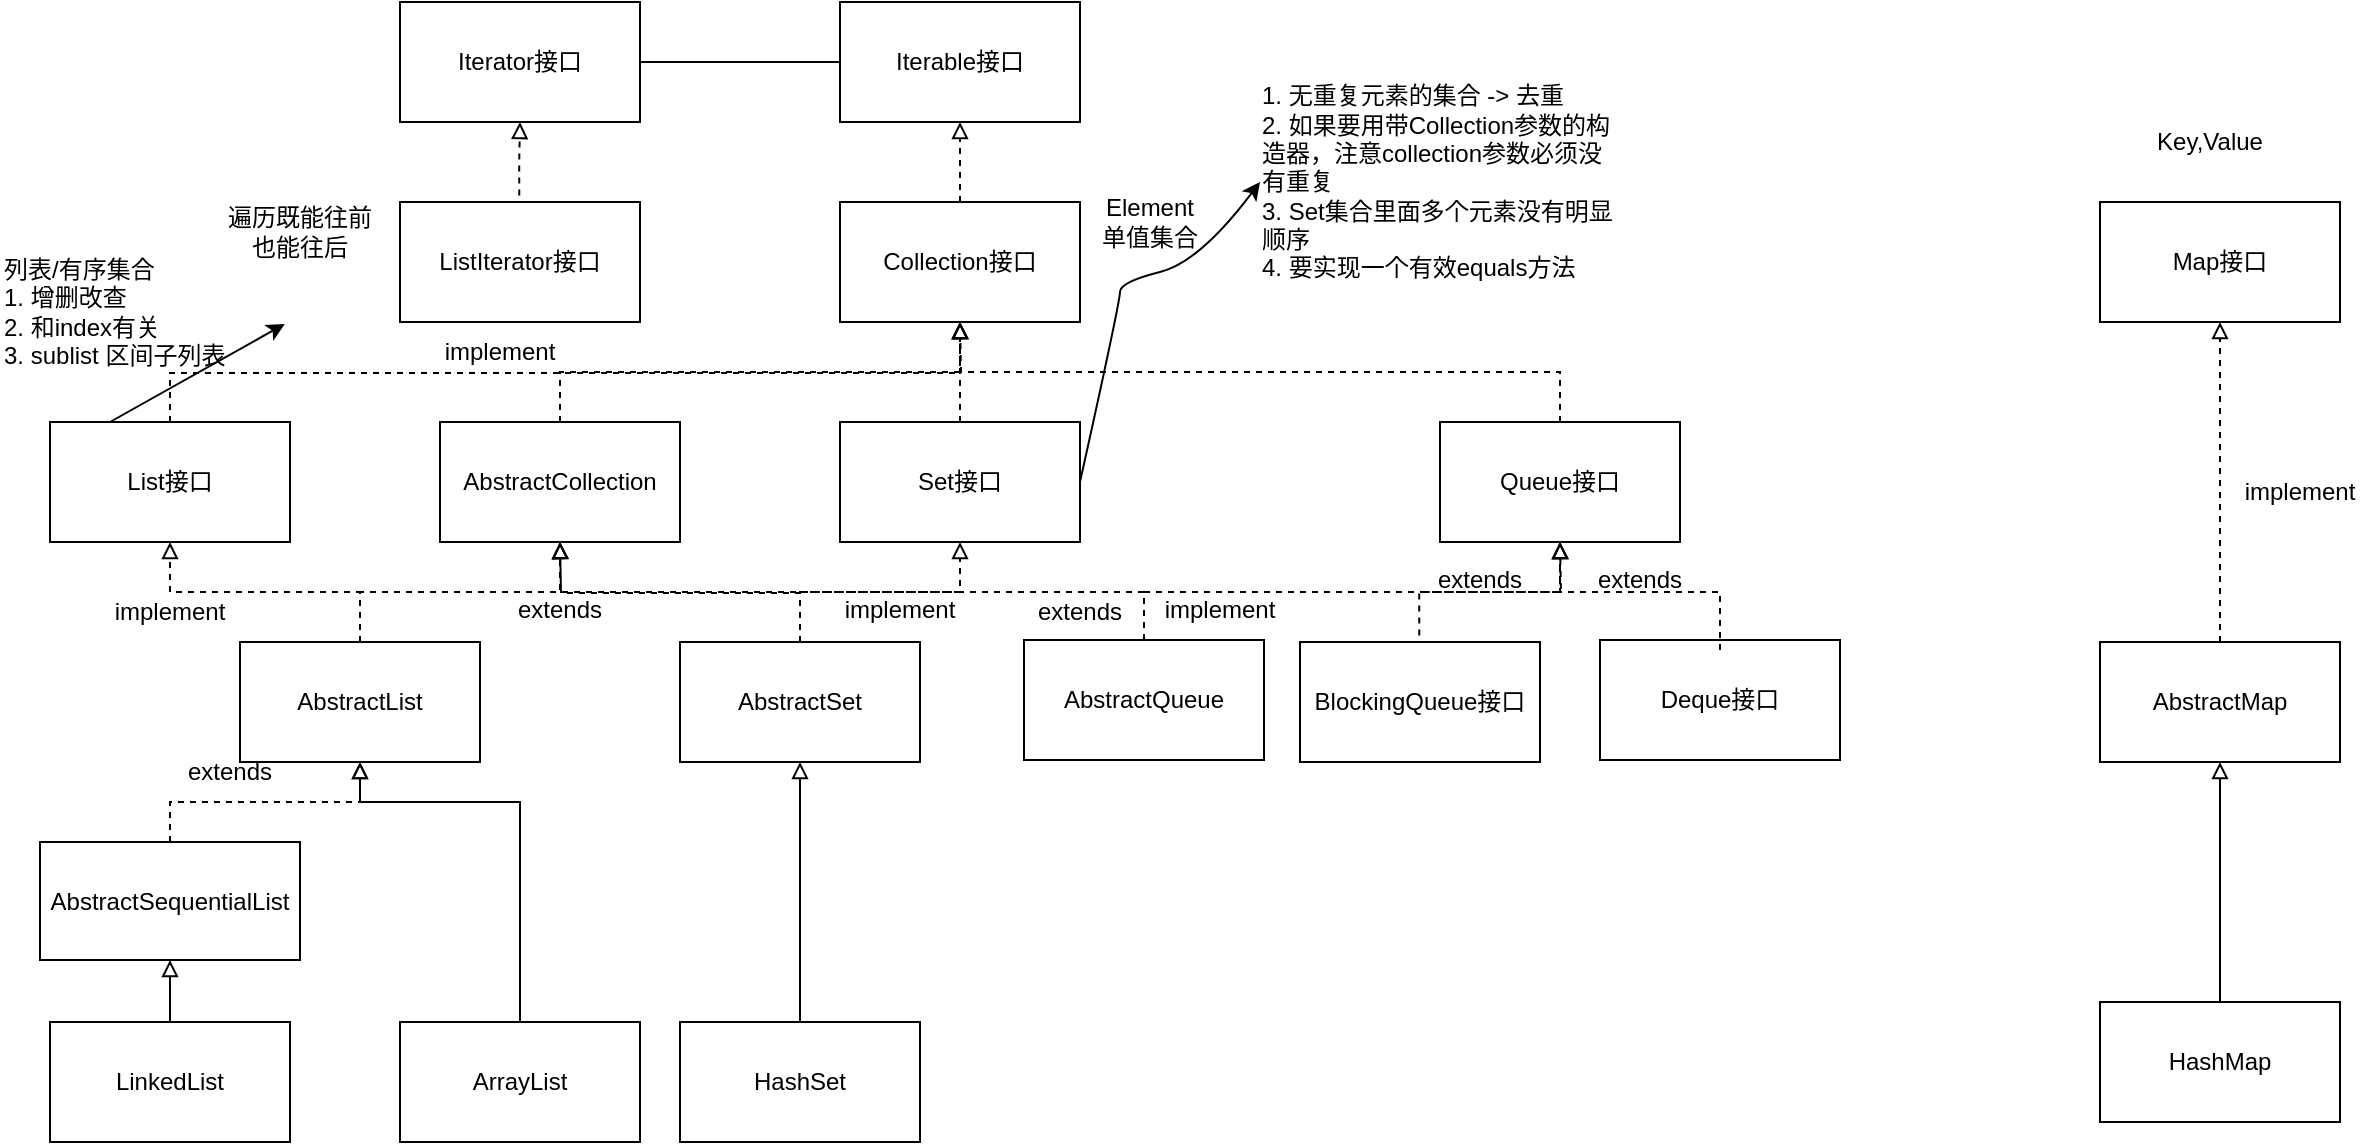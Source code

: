 <mxfile version="20.8.13" type="github">
  <diagram id="C5RBs43oDa-KdzZeNtuy" name="Page-1">
    <mxGraphModel dx="2157" dy="552" grid="1" gridSize="10" guides="1" tooltips="1" connect="1" arrows="1" fold="1" page="1" pageScale="1" pageWidth="1169" pageHeight="827" math="0" shadow="0">
      <root>
        <mxCell id="WIyWlLk6GJQsqaUBKTNV-0" />
        <mxCell id="WIyWlLk6GJQsqaUBKTNV-1" parent="WIyWlLk6GJQsqaUBKTNV-0" />
        <mxCell id="bvuR1n_GZRdcSdBYCqAq-15" value="" style="endArrow=block;endFill=0;shadow=0;strokeWidth=1;rounded=0;edgeStyle=orthogonalEdgeStyle;elbow=vertical;dashed=1;exitX=0.5;exitY=0;exitDx=0;exitDy=0;" edge="1" parent="WIyWlLk6GJQsqaUBKTNV-1" source="bvuR1n_GZRdcSdBYCqAq-23">
          <mxGeometry width="160" relative="1" as="geometry">
            <mxPoint x="300" y="300" as="sourcePoint" />
            <mxPoint x="220" y="270" as="targetPoint" />
          </mxGeometry>
        </mxCell>
        <mxCell id="bvuR1n_GZRdcSdBYCqAq-17" value="Collection接口" style="rounded=0;whiteSpace=wrap;html=1;" vertex="1" parent="WIyWlLk6GJQsqaUBKTNV-1">
          <mxGeometry x="160" y="210" width="120" height="60" as="geometry" />
        </mxCell>
        <mxCell id="bvuR1n_GZRdcSdBYCqAq-19" value="Map接口" style="rounded=0;whiteSpace=wrap;html=1;" vertex="1" parent="WIyWlLk6GJQsqaUBKTNV-1">
          <mxGeometry x="790" y="210" width="120" height="60" as="geometry" />
        </mxCell>
        <mxCell id="bvuR1n_GZRdcSdBYCqAq-20" value="Element&lt;br&gt;单值集合" style="text;html=1;strokeColor=none;fillColor=none;align=center;verticalAlign=middle;whiteSpace=wrap;rounded=0;" vertex="1" parent="WIyWlLk6GJQsqaUBKTNV-1">
          <mxGeometry x="280" y="210" width="70" height="20" as="geometry" />
        </mxCell>
        <mxCell id="bvuR1n_GZRdcSdBYCqAq-21" value="Key,Value" style="text;html=1;strokeColor=none;fillColor=none;align=center;verticalAlign=middle;whiteSpace=wrap;rounded=0;" vertex="1" parent="WIyWlLk6GJQsqaUBKTNV-1">
          <mxGeometry x="810" y="170" width="70" height="20" as="geometry" />
        </mxCell>
        <mxCell id="bvuR1n_GZRdcSdBYCqAq-22" value="List接口" style="rounded=0;whiteSpace=wrap;html=1;" vertex="1" parent="WIyWlLk6GJQsqaUBKTNV-1">
          <mxGeometry x="-235" y="320" width="120" height="60" as="geometry" />
        </mxCell>
        <mxCell id="bvuR1n_GZRdcSdBYCqAq-23" value="Set接口" style="rounded=0;whiteSpace=wrap;html=1;" vertex="1" parent="WIyWlLk6GJQsqaUBKTNV-1">
          <mxGeometry x="160" y="320" width="120" height="60" as="geometry" />
        </mxCell>
        <mxCell id="bvuR1n_GZRdcSdBYCqAq-24" value="" style="endArrow=block;endFill=0;shadow=0;strokeWidth=1;rounded=0;edgeStyle=orthogonalEdgeStyle;elbow=vertical;dashed=1;exitX=0.5;exitY=0;exitDx=0;exitDy=0;" edge="1" parent="WIyWlLk6GJQsqaUBKTNV-1" source="bvuR1n_GZRdcSdBYCqAq-22">
          <mxGeometry width="160" relative="1" as="geometry">
            <mxPoint x="310" y="330" as="sourcePoint" />
            <mxPoint x="220" y="270" as="targetPoint" />
          </mxGeometry>
        </mxCell>
        <mxCell id="bvuR1n_GZRdcSdBYCqAq-25" value="HashMap" style="rounded=0;whiteSpace=wrap;html=1;" vertex="1" parent="WIyWlLk6GJQsqaUBKTNV-1">
          <mxGeometry x="790" y="610" width="120" height="60" as="geometry" />
        </mxCell>
        <mxCell id="bvuR1n_GZRdcSdBYCqAq-26" value="" style="endArrow=block;endFill=0;shadow=0;strokeWidth=1;rounded=0;edgeStyle=orthogonalEdgeStyle;elbow=vertical;exitX=0.5;exitY=0;exitDx=0;exitDy=0;entryX=0.5;entryY=1;entryDx=0;entryDy=0;" edge="1" parent="WIyWlLk6GJQsqaUBKTNV-1" source="bvuR1n_GZRdcSdBYCqAq-25" target="bvuR1n_GZRdcSdBYCqAq-88">
          <mxGeometry width="160" relative="1" as="geometry">
            <mxPoint x="720" y="510" as="sourcePoint" />
            <mxPoint x="1050" y="450" as="targetPoint" />
          </mxGeometry>
        </mxCell>
        <mxCell id="bvuR1n_GZRdcSdBYCqAq-27" value="HashSet" style="rounded=0;whiteSpace=wrap;html=1;" vertex="1" parent="WIyWlLk6GJQsqaUBKTNV-1">
          <mxGeometry x="80" y="620" width="120" height="60" as="geometry" />
        </mxCell>
        <mxCell id="bvuR1n_GZRdcSdBYCqAq-28" value="" style="endArrow=block;endFill=0;shadow=0;strokeWidth=1;rounded=0;edgeStyle=orthogonalEdgeStyle;elbow=vertical;exitX=0.5;exitY=0;exitDx=0;exitDy=0;entryX=0.5;entryY=1;entryDx=0;entryDy=0;" edge="1" parent="WIyWlLk6GJQsqaUBKTNV-1" source="bvuR1n_GZRdcSdBYCqAq-27" target="bvuR1n_GZRdcSdBYCqAq-77">
          <mxGeometry width="160" relative="1" as="geometry">
            <mxPoint x="-110" y="440" as="sourcePoint" />
            <mxPoint x="260" y="530" as="targetPoint" />
          </mxGeometry>
        </mxCell>
        <mxCell id="bvuR1n_GZRdcSdBYCqAq-29" value="ArrayList" style="rounded=0;whiteSpace=wrap;html=1;" vertex="1" parent="WIyWlLk6GJQsqaUBKTNV-1">
          <mxGeometry x="-60" y="620" width="120" height="60" as="geometry" />
        </mxCell>
        <mxCell id="bvuR1n_GZRdcSdBYCqAq-30" value="" style="endArrow=block;endFill=0;shadow=0;strokeWidth=1;rounded=0;edgeStyle=orthogonalEdgeStyle;elbow=vertical;exitX=0.5;exitY=0;exitDx=0;exitDy=0;entryX=0.5;entryY=1;entryDx=0;entryDy=0;" edge="1" parent="WIyWlLk6GJQsqaUBKTNV-1" source="bvuR1n_GZRdcSdBYCqAq-29" target="bvuR1n_GZRdcSdBYCqAq-62">
          <mxGeometry width="160" relative="1" as="geometry">
            <mxPoint x="-240" y="560" as="sourcePoint" />
            <mxPoint x="90" y="500" as="targetPoint" />
            <Array as="points">
              <mxPoint y="510" />
              <mxPoint x="-80" y="510" />
            </Array>
          </mxGeometry>
        </mxCell>
        <mxCell id="bvuR1n_GZRdcSdBYCqAq-31" value="Iterable接口" style="rounded=0;whiteSpace=wrap;html=1;" vertex="1" parent="WIyWlLk6GJQsqaUBKTNV-1">
          <mxGeometry x="160" y="110" width="120" height="60" as="geometry" />
        </mxCell>
        <mxCell id="bvuR1n_GZRdcSdBYCqAq-32" value="" style="endArrow=block;endFill=0;shadow=0;strokeWidth=1;rounded=0;edgeStyle=orthogonalEdgeStyle;elbow=vertical;dashed=1;exitX=0.5;exitY=0;exitDx=0;exitDy=0;entryX=0.5;entryY=1;entryDx=0;entryDy=0;" edge="1" parent="WIyWlLk6GJQsqaUBKTNV-1" source="bvuR1n_GZRdcSdBYCqAq-17" target="bvuR1n_GZRdcSdBYCqAq-31">
          <mxGeometry width="160" relative="1" as="geometry">
            <mxPoint x="220" y="200" as="sourcePoint" />
            <mxPoint x="220" y="190" as="targetPoint" />
          </mxGeometry>
        </mxCell>
        <mxCell id="bvuR1n_GZRdcSdBYCqAq-33" value="Iterator接口" style="rounded=0;whiteSpace=wrap;html=1;" vertex="1" parent="WIyWlLk6GJQsqaUBKTNV-1">
          <mxGeometry x="-60" y="110" width="120" height="60" as="geometry" />
        </mxCell>
        <mxCell id="bvuR1n_GZRdcSdBYCqAq-36" value="" style="line;strokeWidth=1;html=1;" vertex="1" parent="WIyWlLk6GJQsqaUBKTNV-1">
          <mxGeometry x="60" y="135" width="100" height="10" as="geometry" />
        </mxCell>
        <mxCell id="bvuR1n_GZRdcSdBYCqAq-38" value="列表/有序集合&lt;br&gt;1. 增删改查&lt;br&gt;2. 和index有关&lt;br&gt;3. sublist 区间子列表" style="text;html=1;strokeColor=none;fillColor=none;align=left;verticalAlign=middle;whiteSpace=wrap;rounded=0;" vertex="1" parent="WIyWlLk6GJQsqaUBKTNV-1">
          <mxGeometry x="-260" y="240" width="140" height="50" as="geometry" />
        </mxCell>
        <mxCell id="bvuR1n_GZRdcSdBYCqAq-39" value="ListIterator接口" style="rounded=0;whiteSpace=wrap;html=1;" vertex="1" parent="WIyWlLk6GJQsqaUBKTNV-1">
          <mxGeometry x="-60" y="210" width="120" height="60" as="geometry" />
        </mxCell>
        <mxCell id="bvuR1n_GZRdcSdBYCqAq-40" value="" style="endArrow=block;endFill=0;shadow=0;strokeWidth=1;rounded=0;edgeStyle=orthogonalEdgeStyle;elbow=vertical;dashed=1;entryX=0.5;entryY=1;entryDx=0;entryDy=0;exitX=0.497;exitY=-0.055;exitDx=0;exitDy=0;exitPerimeter=0;" edge="1" parent="WIyWlLk6GJQsqaUBKTNV-1" source="bvuR1n_GZRdcSdBYCqAq-39" target="bvuR1n_GZRdcSdBYCqAq-33">
          <mxGeometry width="160" relative="1" as="geometry">
            <mxPoint y="200" as="sourcePoint" />
            <mxPoint x="230" y="180" as="targetPoint" />
          </mxGeometry>
        </mxCell>
        <mxCell id="bvuR1n_GZRdcSdBYCqAq-41" value="遍历既能往前也能往后" style="text;html=1;strokeColor=none;fillColor=none;align=center;verticalAlign=middle;whiteSpace=wrap;rounded=0;" vertex="1" parent="WIyWlLk6GJQsqaUBKTNV-1">
          <mxGeometry x="-150" y="210" width="80" height="30" as="geometry" />
        </mxCell>
        <mxCell id="bvuR1n_GZRdcSdBYCqAq-43" value="&lt;p style=&quot;text-align: left;&quot;&gt;&lt;font style=&quot;font-size: 12px;&quot;&gt;&lt;span style=&quot;background-color: initial;&quot;&gt;1. 无重复元素的集合 -&amp;gt; 去重&lt;br&gt;&lt;/span&gt;&lt;span style=&quot;background-color: initial;&quot;&gt;2. 如果要用带Collection参数的构造器，注意collection参数必须没有重复&lt;br&gt;&lt;/span&gt;&lt;span style=&quot;background-color: initial;&quot;&gt;3. Set集合里面多个元素没有明显顺序&lt;br&gt;&lt;/span&gt;&lt;span style=&quot;background-color: initial;&quot;&gt;4. 要实现一个有效equals方法&lt;/span&gt;&lt;/font&gt;&lt;/p&gt;" style="text;html=1;strokeColor=none;fillColor=none;align=center;verticalAlign=middle;whiteSpace=wrap;rounded=0;" vertex="1" parent="WIyWlLk6GJQsqaUBKTNV-1">
          <mxGeometry x="370" y="145" width="180" height="110" as="geometry" />
        </mxCell>
        <mxCell id="bvuR1n_GZRdcSdBYCqAq-46" value="" style="endArrow=block;endFill=0;shadow=0;strokeWidth=1;rounded=0;edgeStyle=orthogonalEdgeStyle;elbow=vertical;dashed=1;exitX=0.5;exitY=0;exitDx=0;exitDy=0;" edge="1" parent="WIyWlLk6GJQsqaUBKTNV-1" source="bvuR1n_GZRdcSdBYCqAq-48">
          <mxGeometry width="160" relative="1" as="geometry">
            <mxPoint x="420" y="325" as="sourcePoint" />
            <mxPoint x="220" y="270" as="targetPoint" />
            <Array as="points">
              <mxPoint x="520" y="295" />
              <mxPoint x="220" y="295" />
            </Array>
          </mxGeometry>
        </mxCell>
        <mxCell id="bvuR1n_GZRdcSdBYCqAq-48" value="Queue接口" style="rounded=0;whiteSpace=wrap;html=1;" vertex="1" parent="WIyWlLk6GJQsqaUBKTNV-1">
          <mxGeometry x="460" y="320" width="120" height="60" as="geometry" />
        </mxCell>
        <mxCell id="bvuR1n_GZRdcSdBYCqAq-49" value="" style="curved=1;endArrow=classic;html=1;rounded=0;fontFamily=Helvetica;fontSize=12;elbow=vertical;exitX=1;exitY=0.5;exitDx=0;exitDy=0;entryX=0;entryY=0.5;entryDx=0;entryDy=0;" edge="1" parent="WIyWlLk6GJQsqaUBKTNV-1" source="bvuR1n_GZRdcSdBYCqAq-23" target="bvuR1n_GZRdcSdBYCqAq-43">
          <mxGeometry width="50" height="50" relative="1" as="geometry">
            <mxPoint x="340" y="390" as="sourcePoint" />
            <mxPoint x="390" y="340" as="targetPoint" />
            <Array as="points">
              <mxPoint x="300" y="260" />
              <mxPoint x="300" y="250" />
              <mxPoint x="340" y="240" />
            </Array>
          </mxGeometry>
        </mxCell>
        <mxCell id="bvuR1n_GZRdcSdBYCqAq-50" value="BlockingQueue接口" style="rounded=0;whiteSpace=wrap;html=1;" vertex="1" parent="WIyWlLk6GJQsqaUBKTNV-1">
          <mxGeometry x="390" y="430" width="120" height="60" as="geometry" />
        </mxCell>
        <mxCell id="bvuR1n_GZRdcSdBYCqAq-51" value="" style="endArrow=block;endFill=0;shadow=0;strokeWidth=1;rounded=0;edgeStyle=orthogonalEdgeStyle;elbow=vertical;dashed=1;entryX=0.5;entryY=1;entryDx=0;entryDy=0;exitX=0.497;exitY=-0.055;exitDx=0;exitDy=0;exitPerimeter=0;" edge="1" parent="WIyWlLk6GJQsqaUBKTNV-1" source="bvuR1n_GZRdcSdBYCqAq-50" target="bvuR1n_GZRdcSdBYCqAq-48">
          <mxGeometry width="160" relative="1" as="geometry">
            <mxPoint x="345" y="425" as="sourcePoint" />
            <mxPoint x="345" y="395" as="targetPoint" />
          </mxGeometry>
        </mxCell>
        <mxCell id="bvuR1n_GZRdcSdBYCqAq-52" value="Deque接口" style="rounded=0;whiteSpace=wrap;html=1;" vertex="1" parent="WIyWlLk6GJQsqaUBKTNV-1">
          <mxGeometry x="540" y="429" width="120" height="60" as="geometry" />
        </mxCell>
        <mxCell id="bvuR1n_GZRdcSdBYCqAq-54" value="" style="endArrow=block;endFill=0;shadow=0;strokeWidth=1;rounded=0;edgeStyle=elbowEdgeStyle;dashed=1;elbow=vertical;exitX=0.5;exitY=0;exitDx=0;exitDy=0;" edge="1" parent="WIyWlLk6GJQsqaUBKTNV-1">
          <mxGeometry width="160" relative="1" as="geometry">
            <mxPoint x="600" y="434" as="sourcePoint" />
            <mxPoint x="520" y="380" as="targetPoint" />
            <Array as="points">
              <mxPoint x="560" y="405" />
            </Array>
          </mxGeometry>
        </mxCell>
        <mxCell id="bvuR1n_GZRdcSdBYCqAq-58" value="" style="endArrow=block;endFill=0;shadow=0;strokeWidth=1;rounded=0;edgeStyle=orthogonalEdgeStyle;elbow=vertical;dashed=1;exitX=0.5;exitY=0;exitDx=0;exitDy=0;" edge="1" parent="WIyWlLk6GJQsqaUBKTNV-1" source="bvuR1n_GZRdcSdBYCqAq-59" target="bvuR1n_GZRdcSdBYCqAq-17">
          <mxGeometry width="160" relative="1" as="geometry">
            <mxPoint x="380" y="320" as="sourcePoint" />
            <mxPoint x="220" y="280" as="targetPoint" />
            <Array as="points">
              <mxPoint x="20" y="295" />
              <mxPoint x="220" y="295" />
            </Array>
          </mxGeometry>
        </mxCell>
        <mxCell id="bvuR1n_GZRdcSdBYCqAq-59" value="AbstractCollection" style="rounded=0;whiteSpace=wrap;html=1;" vertex="1" parent="WIyWlLk6GJQsqaUBKTNV-1">
          <mxGeometry x="-40" y="320" width="120" height="60" as="geometry" />
        </mxCell>
        <mxCell id="bvuR1n_GZRdcSdBYCqAq-61" value="" style="endArrow=classic;html=1;rounded=0;fontFamily=Helvetica;fontSize=12;elbow=vertical;entryX=1.017;entryY=0.62;entryDx=0;entryDy=0;entryPerimeter=0;exitX=0.25;exitY=0;exitDx=0;exitDy=0;" edge="1" parent="WIyWlLk6GJQsqaUBKTNV-1" source="bvuR1n_GZRdcSdBYCqAq-22" target="bvuR1n_GZRdcSdBYCqAq-38">
          <mxGeometry width="50" height="50" relative="1" as="geometry">
            <mxPoint x="210" y="390" as="sourcePoint" />
            <mxPoint x="260" y="340" as="targetPoint" />
          </mxGeometry>
        </mxCell>
        <mxCell id="bvuR1n_GZRdcSdBYCqAq-62" value="AbstractList" style="rounded=0;whiteSpace=wrap;html=1;" vertex="1" parent="WIyWlLk6GJQsqaUBKTNV-1">
          <mxGeometry x="-140" y="430" width="120" height="60" as="geometry" />
        </mxCell>
        <mxCell id="bvuR1n_GZRdcSdBYCqAq-63" value="" style="endArrow=block;endFill=0;shadow=0;strokeWidth=1;rounded=0;edgeStyle=orthogonalEdgeStyle;elbow=vertical;dashed=1;exitX=0.5;exitY=0;exitDx=0;exitDy=0;entryX=0.5;entryY=1;entryDx=0;entryDy=0;" edge="1" parent="WIyWlLk6GJQsqaUBKTNV-1" source="bvuR1n_GZRdcSdBYCqAq-62" target="bvuR1n_GZRdcSdBYCqAq-22">
          <mxGeometry width="160" relative="1" as="geometry">
            <mxPoint x="-270" y="439" as="sourcePoint" />
            <mxPoint x="50" y="389" as="targetPoint" />
          </mxGeometry>
        </mxCell>
        <mxCell id="bvuR1n_GZRdcSdBYCqAq-64" value="" style="endArrow=block;endFill=0;shadow=0;strokeWidth=1;rounded=0;edgeStyle=orthogonalEdgeStyle;elbow=vertical;dashed=1;exitX=0.5;exitY=0;exitDx=0;exitDy=0;entryX=0.5;entryY=1;entryDx=0;entryDy=0;" edge="1" parent="WIyWlLk6GJQsqaUBKTNV-1" source="bvuR1n_GZRdcSdBYCqAq-62" target="bvuR1n_GZRdcSdBYCqAq-59">
          <mxGeometry width="160" relative="1" as="geometry">
            <mxPoint x="-10" y="420" as="sourcePoint" />
            <mxPoint x="60" y="390" as="targetPoint" />
          </mxGeometry>
        </mxCell>
        <mxCell id="bvuR1n_GZRdcSdBYCqAq-65" value="implement" style="text;html=1;strokeColor=none;fillColor=none;align=center;verticalAlign=middle;whiteSpace=wrap;rounded=0;fontSize=12;fontFamily=Helvetica;" vertex="1" parent="WIyWlLk6GJQsqaUBKTNV-1">
          <mxGeometry x="-205" y="400" width="60" height="30" as="geometry" />
        </mxCell>
        <mxCell id="bvuR1n_GZRdcSdBYCqAq-66" value="extends" style="text;html=1;strokeColor=none;fillColor=none;align=center;verticalAlign=middle;whiteSpace=wrap;rounded=0;fontSize=12;fontFamily=Helvetica;" vertex="1" parent="WIyWlLk6GJQsqaUBKTNV-1">
          <mxGeometry x="-10" y="399" width="60" height="30" as="geometry" />
        </mxCell>
        <mxCell id="bvuR1n_GZRdcSdBYCqAq-68" value="AbstractSequentialList" style="rounded=0;whiteSpace=wrap;html=1;" vertex="1" parent="WIyWlLk6GJQsqaUBKTNV-1">
          <mxGeometry x="-240" y="530" width="130" height="59" as="geometry" />
        </mxCell>
        <mxCell id="bvuR1n_GZRdcSdBYCqAq-69" value="" style="endArrow=block;endFill=0;shadow=0;strokeWidth=1;rounded=0;edgeStyle=orthogonalEdgeStyle;elbow=vertical;dashed=1;exitX=0.5;exitY=0;exitDx=0;exitDy=0;entryX=0.5;entryY=1;entryDx=0;entryDy=0;" edge="1" parent="WIyWlLk6GJQsqaUBKTNV-1" source="bvuR1n_GZRdcSdBYCqAq-68" target="bvuR1n_GZRdcSdBYCqAq-62">
          <mxGeometry width="160" relative="1" as="geometry">
            <mxPoint x="-130" y="540" as="sourcePoint" />
            <mxPoint x="-53" y="490" as="targetPoint" />
          </mxGeometry>
        </mxCell>
        <mxCell id="bvuR1n_GZRdcSdBYCqAq-70" value="extends" style="text;html=1;strokeColor=none;fillColor=none;align=center;verticalAlign=middle;whiteSpace=wrap;rounded=0;fontSize=12;fontFamily=Helvetica;" vertex="1" parent="WIyWlLk6GJQsqaUBKTNV-1">
          <mxGeometry x="-175" y="480" width="60" height="30" as="geometry" />
        </mxCell>
        <mxCell id="bvuR1n_GZRdcSdBYCqAq-72" value="LinkedList" style="rounded=0;whiteSpace=wrap;html=1;" vertex="1" parent="WIyWlLk6GJQsqaUBKTNV-1">
          <mxGeometry x="-235" y="620" width="120" height="60" as="geometry" />
        </mxCell>
        <mxCell id="bvuR1n_GZRdcSdBYCqAq-73" value="" style="endArrow=block;endFill=0;shadow=0;strokeWidth=1;rounded=0;edgeStyle=orthogonalEdgeStyle;elbow=vertical;exitX=0.5;exitY=0;exitDx=0;exitDy=0;entryX=0.5;entryY=1;entryDx=0;entryDy=0;" edge="1" parent="WIyWlLk6GJQsqaUBKTNV-1" source="bvuR1n_GZRdcSdBYCqAq-72" target="bvuR1n_GZRdcSdBYCqAq-68">
          <mxGeometry width="160" relative="1" as="geometry">
            <mxPoint x="-388" y="650" as="sourcePoint" />
            <mxPoint x="-170" y="600" as="targetPoint" />
          </mxGeometry>
        </mxCell>
        <mxCell id="bvuR1n_GZRdcSdBYCqAq-74" value="implement" style="text;html=1;strokeColor=none;fillColor=none;align=center;verticalAlign=middle;whiteSpace=wrap;rounded=0;fontSize=12;fontFamily=Helvetica;" vertex="1" parent="WIyWlLk6GJQsqaUBKTNV-1">
          <mxGeometry x="-40" y="270" width="60" height="30" as="geometry" />
        </mxCell>
        <mxCell id="bvuR1n_GZRdcSdBYCqAq-77" value="AbstractSet" style="rounded=0;whiteSpace=wrap;html=1;" vertex="1" parent="WIyWlLk6GJQsqaUBKTNV-1">
          <mxGeometry x="80" y="430" width="120" height="60" as="geometry" />
        </mxCell>
        <mxCell id="bvuR1n_GZRdcSdBYCqAq-78" value="" style="endArrow=block;endFill=0;shadow=0;strokeWidth=1;rounded=0;edgeStyle=orthogonalEdgeStyle;elbow=vertical;dashed=1;exitX=0.5;exitY=0;exitDx=0;exitDy=0;" edge="1" parent="WIyWlLk6GJQsqaUBKTNV-1" source="bvuR1n_GZRdcSdBYCqAq-77">
          <mxGeometry width="160" relative="1" as="geometry">
            <mxPoint x="310" y="420" as="sourcePoint" />
            <mxPoint x="20" y="380" as="targetPoint" />
          </mxGeometry>
        </mxCell>
        <mxCell id="bvuR1n_GZRdcSdBYCqAq-79" value="implement" style="text;html=1;strokeColor=none;fillColor=none;align=center;verticalAlign=middle;whiteSpace=wrap;rounded=0;fontSize=12;fontFamily=Helvetica;" vertex="1" parent="WIyWlLk6GJQsqaUBKTNV-1">
          <mxGeometry x="160" y="399" width="60" height="30" as="geometry" />
        </mxCell>
        <mxCell id="bvuR1n_GZRdcSdBYCqAq-80" value="" style="endArrow=block;endFill=0;shadow=0;strokeWidth=1;rounded=0;edgeStyle=orthogonalEdgeStyle;elbow=vertical;dashed=1;exitX=0.5;exitY=0;exitDx=0;exitDy=0;entryX=0.5;entryY=1;entryDx=0;entryDy=0;" edge="1" parent="WIyWlLk6GJQsqaUBKTNV-1" source="bvuR1n_GZRdcSdBYCqAq-77" target="bvuR1n_GZRdcSdBYCqAq-23">
          <mxGeometry width="160" relative="1" as="geometry">
            <mxPoint x="-70" y="440" as="sourcePoint" />
            <mxPoint x="-165" y="390" as="targetPoint" />
          </mxGeometry>
        </mxCell>
        <mxCell id="bvuR1n_GZRdcSdBYCqAq-81" value="extends" style="text;html=1;strokeColor=none;fillColor=none;align=center;verticalAlign=middle;whiteSpace=wrap;rounded=0;fontSize=12;fontFamily=Helvetica;" vertex="1" parent="WIyWlLk6GJQsqaUBKTNV-1">
          <mxGeometry x="450" y="384" width="60" height="30" as="geometry" />
        </mxCell>
        <mxCell id="bvuR1n_GZRdcSdBYCqAq-82" value="extends" style="text;html=1;strokeColor=none;fillColor=none;align=center;verticalAlign=middle;whiteSpace=wrap;rounded=0;fontSize=12;fontFamily=Helvetica;" vertex="1" parent="WIyWlLk6GJQsqaUBKTNV-1">
          <mxGeometry x="530" y="384" width="60" height="30" as="geometry" />
        </mxCell>
        <mxCell id="bvuR1n_GZRdcSdBYCqAq-83" value="" style="endArrow=block;endFill=0;shadow=0;strokeWidth=1;rounded=0;edgeStyle=orthogonalEdgeStyle;elbow=vertical;dashed=1;exitX=0.5;exitY=0;exitDx=0;exitDy=0;" edge="1" parent="WIyWlLk6GJQsqaUBKTNV-1" source="bvuR1n_GZRdcSdBYCqAq-84">
          <mxGeometry width="160" relative="1" as="geometry">
            <mxPoint x="250" y="490" as="sourcePoint" />
            <mxPoint x="20" y="380" as="targetPoint" />
          </mxGeometry>
        </mxCell>
        <mxCell id="bvuR1n_GZRdcSdBYCqAq-84" value="AbstractQueue" style="rounded=0;whiteSpace=wrap;html=1;" vertex="1" parent="WIyWlLk6GJQsqaUBKTNV-1">
          <mxGeometry x="252" y="429" width="120" height="60" as="geometry" />
        </mxCell>
        <mxCell id="bvuR1n_GZRdcSdBYCqAq-85" value="" style="endArrow=block;endFill=0;shadow=0;strokeWidth=1;rounded=0;edgeStyle=orthogonalEdgeStyle;elbow=vertical;dashed=1;exitX=0.5;exitY=0;exitDx=0;exitDy=0;" edge="1" parent="WIyWlLk6GJQsqaUBKTNV-1" source="bvuR1n_GZRdcSdBYCqAq-84">
          <mxGeometry width="160" relative="1" as="geometry">
            <mxPoint x="330" y="423.5" as="sourcePoint" />
            <mxPoint x="520" y="380" as="targetPoint" />
          </mxGeometry>
        </mxCell>
        <mxCell id="bvuR1n_GZRdcSdBYCqAq-86" value="extends" style="text;html=1;strokeColor=none;fillColor=none;align=center;verticalAlign=middle;whiteSpace=wrap;rounded=0;fontSize=12;fontFamily=Helvetica;" vertex="1" parent="WIyWlLk6GJQsqaUBKTNV-1">
          <mxGeometry x="250" y="400" width="60" height="30" as="geometry" />
        </mxCell>
        <mxCell id="bvuR1n_GZRdcSdBYCqAq-87" value="implement" style="text;html=1;strokeColor=none;fillColor=none;align=center;verticalAlign=middle;whiteSpace=wrap;rounded=0;fontSize=12;fontFamily=Helvetica;" vertex="1" parent="WIyWlLk6GJQsqaUBKTNV-1">
          <mxGeometry x="320" y="399" width="60" height="30" as="geometry" />
        </mxCell>
        <mxCell id="bvuR1n_GZRdcSdBYCqAq-88" value="AbstractMap" style="rounded=0;whiteSpace=wrap;html=1;" vertex="1" parent="WIyWlLk6GJQsqaUBKTNV-1">
          <mxGeometry x="790" y="430" width="120" height="60" as="geometry" />
        </mxCell>
        <mxCell id="bvuR1n_GZRdcSdBYCqAq-89" value="" style="endArrow=block;endFill=0;shadow=0;strokeWidth=1;rounded=0;edgeStyle=orthogonalEdgeStyle;elbow=vertical;dashed=1;exitX=0.5;exitY=0;exitDx=0;exitDy=0;" edge="1" parent="WIyWlLk6GJQsqaUBKTNV-1" source="bvuR1n_GZRdcSdBYCqAq-88" target="bvuR1n_GZRdcSdBYCqAq-19">
          <mxGeometry width="160" relative="1" as="geometry">
            <mxPoint x="850" y="310" as="sourcePoint" />
            <mxPoint x="868" y="400" as="targetPoint" />
          </mxGeometry>
        </mxCell>
        <mxCell id="bvuR1n_GZRdcSdBYCqAq-90" value="implement" style="text;html=1;strokeColor=none;fillColor=none;align=center;verticalAlign=middle;whiteSpace=wrap;rounded=0;fontSize=12;fontFamily=Helvetica;" vertex="1" parent="WIyWlLk6GJQsqaUBKTNV-1">
          <mxGeometry x="860" y="340" width="60" height="30" as="geometry" />
        </mxCell>
      </root>
    </mxGraphModel>
  </diagram>
</mxfile>
